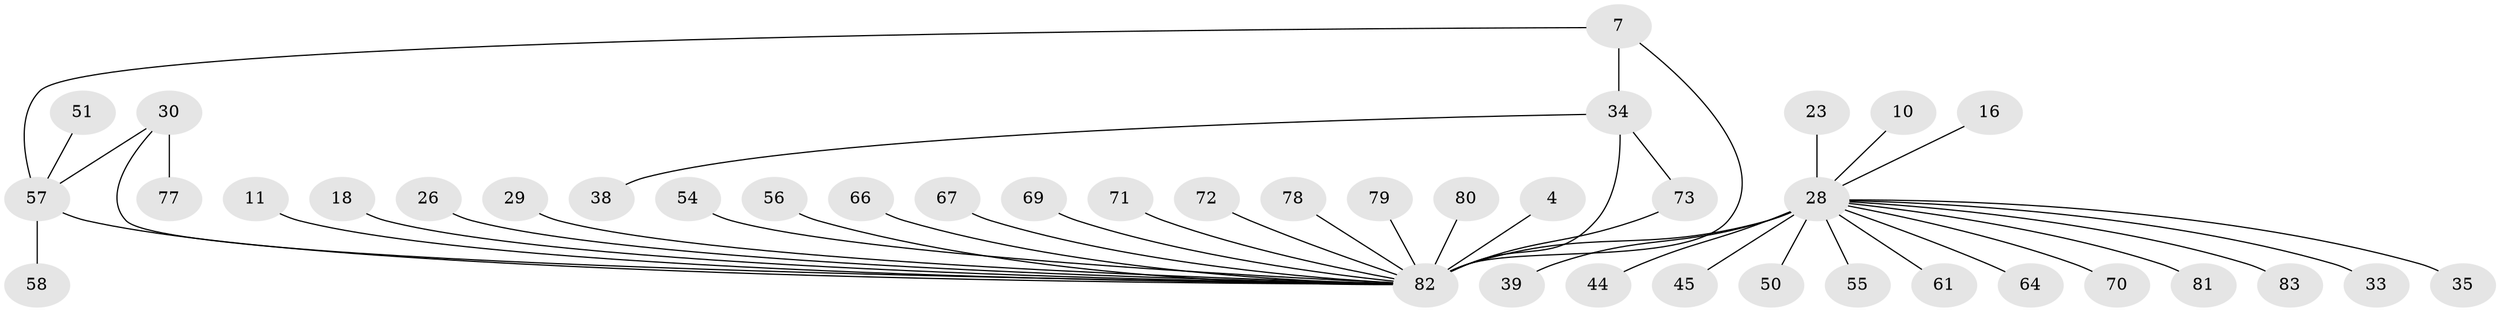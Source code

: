 // original degree distribution, {6: 0.03614457831325301, 18: 0.012048192771084338, 9: 0.012048192771084338, 1: 0.4819277108433735, 2: 0.1566265060240964, 16: 0.012048192771084338, 3: 0.14457831325301204, 4: 0.12048192771084337, 10: 0.012048192771084338, 7: 0.012048192771084338}
// Generated by graph-tools (version 1.1) at 2025/47/03/09/25 04:47:27]
// undirected, 41 vertices, 44 edges
graph export_dot {
graph [start="1"]
  node [color=gray90,style=filled];
  4;
  7;
  10;
  11;
  16;
  18;
  23;
  26 [super="+22"];
  28 [super="+3+6+25"];
  29;
  30;
  33;
  34 [super="+17"];
  35;
  38;
  39;
  44;
  45;
  50;
  51;
  54;
  55 [super="+32"];
  56;
  57 [super="+1"];
  58 [super="+41"];
  61;
  64;
  66 [super="+59"];
  67;
  69 [super="+5"];
  70;
  71;
  72 [super="+40+46"];
  73 [super="+49"];
  77;
  78;
  79 [super="+47"];
  80;
  81;
  82 [super="+62+75+76+60+63"];
  83;
  4 -- 82;
  7 -- 34 [weight=2];
  7 -- 57 [weight=2];
  7 -- 82 [weight=2];
  10 -- 28;
  11 -- 82;
  16 -- 28;
  18 -- 82;
  23 -- 28;
  26 -- 82;
  28 -- 35;
  28 -- 70;
  28 -- 44;
  28 -- 45;
  28 -- 81;
  28 -- 33;
  28 -- 64;
  28 -- 39;
  28 -- 50;
  28 -- 61;
  28 -- 82 [weight=13];
  28 -- 83;
  28 -- 55;
  29 -- 82 [weight=2];
  30 -- 77;
  30 -- 57;
  30 -- 82 [weight=2];
  34 -- 38;
  34 -- 73;
  34 -- 82 [weight=3];
  51 -- 57;
  54 -- 82;
  56 -- 82;
  57 -- 58;
  57 -- 82 [weight=2];
  66 -- 82;
  67 -- 82;
  69 -- 82;
  71 -- 82;
  72 -- 82;
  73 -- 82 [weight=2];
  78 -- 82;
  79 -- 82;
  80 -- 82;
}
